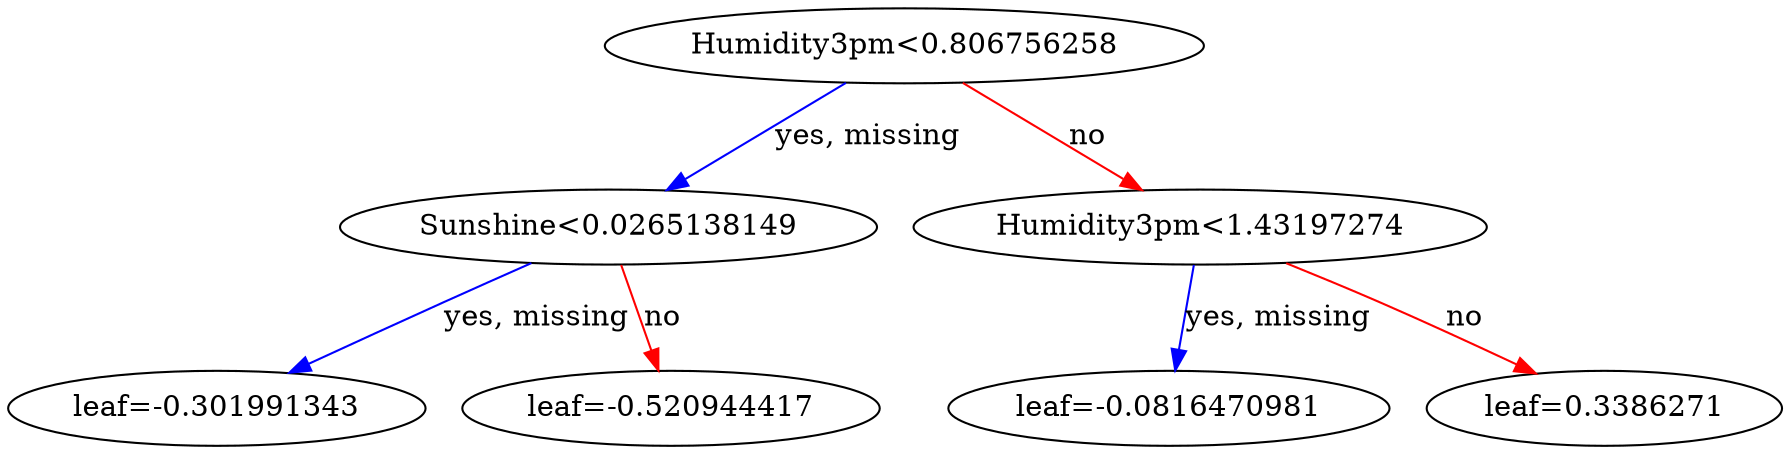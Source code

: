 digraph {
    graph [ rankdir=TB ]

    0 [ label="Humidity3pm<0.806756258" ]
    0 -> 1 [label="yes, missing" color="#0000FF"]
    0 -> 2 [label="no" color="#FF0000"]

    1 [ label="Sunshine<0.0265138149" ]
    1 -> 3 [label="yes, missing" color="#0000FF"]
    1 -> 4 [label="no" color="#FF0000"]

    3 [ label="leaf=-0.301991343" ]

    4 [ label="leaf=-0.520944417" ]

    2 [ label="Humidity3pm<1.43197274" ]
    2 -> 5 [label="yes, missing" color="#0000FF"]
    2 -> 6 [label="no" color="#FF0000"]

    5 [ label="leaf=-0.0816470981" ]

    6 [ label="leaf=0.3386271" ]
}

